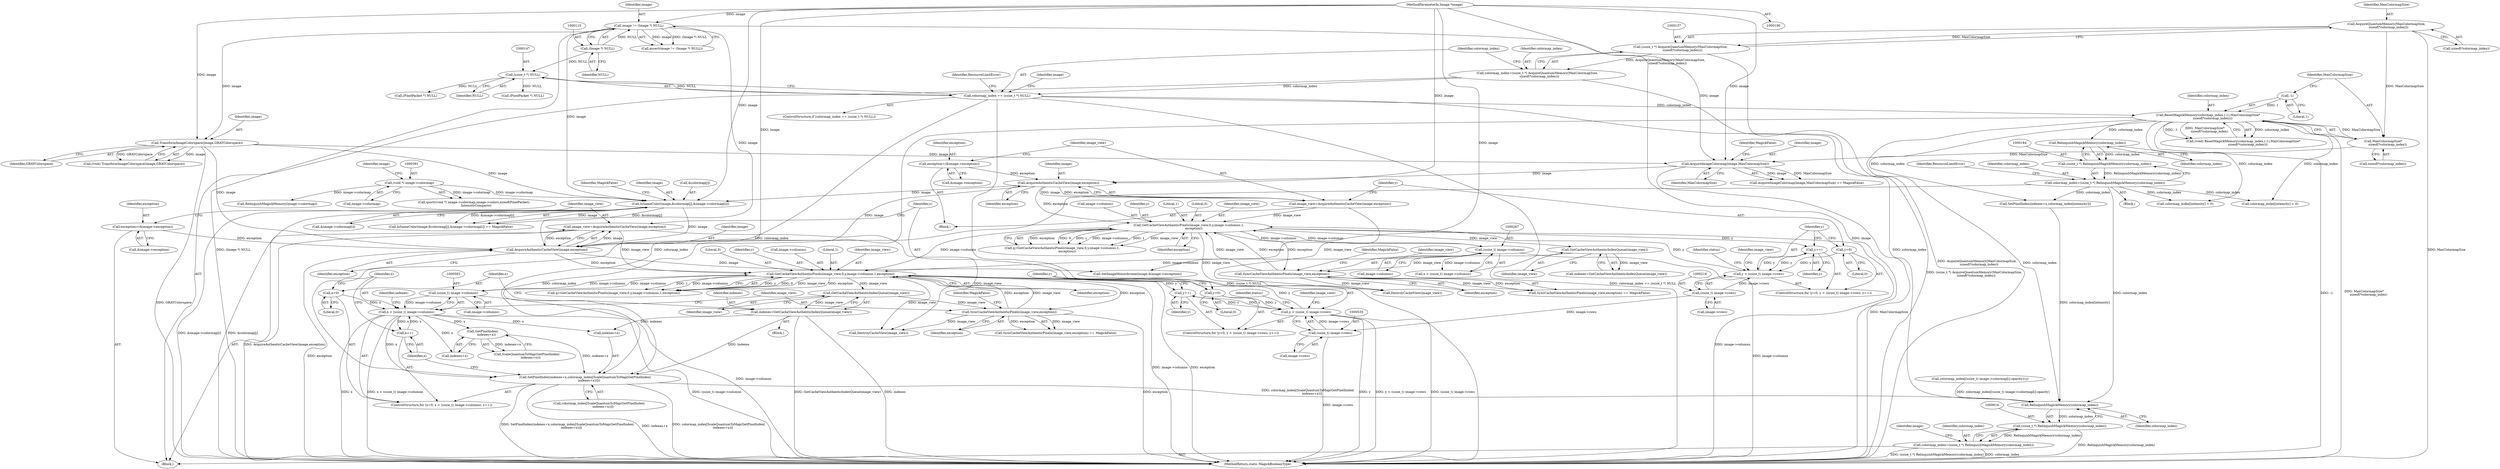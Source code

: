 digraph "0_ImageMagick_db1ffb6cf44bcfe5c4d5fcf9d9109ded5617387f_1@array" {
"1000589" [label="(Call,SetPixelIndex(indexes+x,colormap_index[ScaleQuantumToMap(GetPixelIndex(\n        indexes+x))]))"];
"1000596" [label="(Call,GetPixelIndex(\n        indexes+x))"];
"1000580" [label="(Call,x < (ssize_t) image->columns)"];
"1000587" [label="(Call,x++)"];
"1000577" [label="(Call,x=0)"];
"1000582" [label="(Call,(ssize_t) image->columns)"];
"1000552" [label="(Call,GetCacheViewAuthenticPixels(image_view,0,y,image->columns,1,exception))"];
"1000523" [label="(Call,image_view=AcquireAuthenticCacheView(image,exception))"];
"1000525" [label="(Call,AcquireAuthenticCacheView(image,exception))"];
"1000209" [label="(Call,AcquireAuthenticCacheView(image,exception))"];
"1000176" [label="(Call,AcquireImageColormap(image,MaxColormapSize))"];
"1000131" [label="(Call,TransformImageColorspace(image,GRAYColorspace))"];
"1000112" [label="(Call,image != (Image *) NULL)"];
"1000101" [label="(MethodParameterIn,Image *image)"];
"1000114" [label="(Call,(Image *) NULL)"];
"1000169" [label="(Call,MaxColormapSize*\n         sizeof(*colormap_index))"];
"1000138" [label="(Call,AcquireQuantumMemory(MaxColormapSize,\n    sizeof(*colormap_index)))"];
"1000201" [label="(Call,exception=(&image->exception))"];
"1000452" [label="(Call,IsSameColor(image,&colormap[j],&image->colormap[i]))"];
"1000390" [label="(Call,(void *) image->colormap)"];
"1000517" [label="(Call,exception=(&image->exception))"];
"1000602" [label="(Call,SyncCacheViewAuthenticPixels(image_view,exception))"];
"1000574" [label="(Call,GetCacheViewAuthenticIndexQueue(image_view))"];
"1000532" [label="(Call,y < (ssize_t) image->rows)"];
"1000539" [label="(Call,y++)"];
"1000529" [label="(Call,y=0)"];
"1000534" [label="(Call,(ssize_t) image->rows)"];
"1000218" [label="(Call,(ssize_t) image->rows)"];
"1000236" [label="(Call,GetCacheViewAuthenticPixels(image_view,0,y,image->columns,1,\n          exception))"];
"1000207" [label="(Call,image_view=AcquireAuthenticCacheView(image,exception))"];
"1000354" [label="(Call,SyncCacheViewAuthenticPixels(image_view,exception))"];
"1000258" [label="(Call,GetCacheViewAuthenticIndexQueue(image_view))"];
"1000216" [label="(Call,y < (ssize_t) image->rows)"];
"1000213" [label="(Call,y=0)"];
"1000223" [label="(Call,y++)"];
"1000266" [label="(Call,(ssize_t) image->columns)"];
"1000572" [label="(Call,indexes=GetCacheViewAuthenticIndexQueue(image_view))"];
"1000181" [label="(Call,colormap_index=(ssize_t *) RelinquishMagickMemory(colormap_index))"];
"1000183" [label="(Call,(ssize_t *) RelinquishMagickMemory(colormap_index))"];
"1000185" [label="(Call,RelinquishMagickMemory(colormap_index))"];
"1000165" [label="(Call,ResetMagickMemory(colormap_index,(-1),MaxColormapSize*\n         sizeof(*colormap_index)))"];
"1000144" [label="(Call,colormap_index == (ssize_t *) NULL)"];
"1000134" [label="(Call,colormap_index=(ssize_t *) AcquireQuantumMemory(MaxColormapSize,\n    sizeof(*colormap_index)))"];
"1000136" [label="(Call,(ssize_t *) AcquireQuantumMemory(MaxColormapSize,\n    sizeof(*colormap_index)))"];
"1000146" [label="(Call,(ssize_t *) NULL)"];
"1000167" [label="(Call,-1)"];
"1000617" [label="(Call,RelinquishMagickMemory(colormap_index))"];
"1000615" [label="(Call,(ssize_t *) RelinquishMagickMemory(colormap_index))"];
"1000613" [label="(Call,colormap_index=(ssize_t *) RelinquishMagickMemory(colormap_index))"];
"1000177" [label="(Identifier,image)"];
"1000243" [label="(Literal,1)"];
"1000596" [label="(Call,GetPixelIndex(\n        indexes+x))"];
"1000112" [label="(Call,image != (Image *) NULL)"];
"1000231" [label="(Identifier,status)"];
"1000541" [label="(Block,)"];
"1000603" [label="(Identifier,image_view)"];
"1000355" [label="(Identifier,image_view)"];
"1000114" [label="(Call,(Image *) NULL)"];
"1000170" [label="(Identifier,MaxColormapSize)"];
"1000452" [label="(Call,IsSameColor(image,&colormap[j],&image->colormap[i]))"];
"1000554" [label="(Literal,0)"];
"1000101" [label="(MethodParameterIn,Image *image)"];
"1000256" [label="(Call,indexes=GetCacheViewAuthenticIndexQueue(image_view))"];
"1000266" [label="(Call,(ssize_t) image->columns)"];
"1000163" [label="(Call,(void) ResetMagickMemory(colormap_index,(-1),MaxColormapSize*\n         sizeof(*colormap_index)))"];
"1000207" [label="(Call,image_view=AcquireAuthenticCacheView(image,exception))"];
"1000573" [label="(Identifier,indexes)"];
"1000547" [label="(Identifier,status)"];
"1000133" [label="(Identifier,GRAYColorspace)"];
"1000540" [label="(Identifier,y)"];
"1000524" [label="(Identifier,image_view)"];
"1000602" [label="(Call,SyncCacheViewAuthenticPixels(image_view,exception))"];
"1000210" [label="(Identifier,image)"];
"1000614" [label="(Identifier,colormap_index)"];
"1000171" [label="(Call,sizeof(*colormap_index))"];
"1000178" [label="(Identifier,MaxColormapSize)"];
"1000605" [label="(Identifier,MagickFalse)"];
"1000580" [label="(Call,x < (ssize_t) image->columns)"];
"1000518" [label="(Identifier,exception)"];
"1000129" [label="(Call,(void) TransformImageColorspace(image,GRAYColorspace))"];
"1000212" [label="(ControlStructure,for (y=0; y < (ssize_t) image->rows; y++))"];
"1000618" [label="(Identifier,colormap_index)"];
"1000188" [label="(Identifier,ResourceLimitError)"];
"1000161" [label="(Block,)"];
"1000134" [label="(Call,colormap_index=(ssize_t *) AcquireQuantumMemory(MaxColormapSize,\n    sizeof(*colormap_index)))"];
"1000132" [label="(Identifier,image)"];
"1000259" [label="(Identifier,image_view)"];
"1000234" [label="(Call,q=GetCacheViewAuthenticPixels(image_view,0,y,image->columns,1,\n          exception))"];
"1000604" [label="(Identifier,exception)"];
"1000356" [label="(Identifier,exception)"];
"1000613" [label="(Call,colormap_index=(ssize_t *) RelinquishMagickMemory(colormap_index))"];
"1000530" [label="(Identifier,y)"];
"1000550" [label="(Call,q=GetCacheViewAuthenticPixels(image_view,0,y,image->columns,1,exception))"];
"1000146" [label="(Call,(ssize_t *) NULL)"];
"1000343" [label="(Call,SetPixelIndex(indexes+x,colormap_index[intensity]))"];
"1000176" [label="(Call,AcquireImageColormap(image,MaxColormapSize))"];
"1000589" [label="(Call,SetPixelIndex(indexes+x,colormap_index[ScaleQuantumToMap(GetPixelIndex(\n        indexes+x))]))"];
"1000505" [label="(Call,RelinquishMagickMemory(image->colormap))"];
"1000536" [label="(Call,image->rows)"];
"1000116" [label="(Identifier,NULL)"];
"1000179" [label="(Identifier,MagickFalse)"];
"1000180" [label="(Block,)"];
"1000144" [label="(Call,colormap_index == (ssize_t *) NULL)"];
"1000626" [label="(Call,SetImageMonochrome(image,&image->exception))"];
"1000529" [label="(Call,y=0)"];
"1000560" [label="(Identifier,exception)"];
"1000451" [label="(Call,IsSameColor(image,&colormap[j],&image->colormap[i]) == MagickFalse)"];
"1000519" [label="(Call,&image->exception)"];
"1000203" [label="(Call,&image->exception)"];
"1000244" [label="(Identifier,exception)"];
"1000131" [label="(Call,TransformImageColorspace(image,GRAYColorspace))"];
"1000555" [label="(Identifier,y)"];
"1000264" [label="(Call,x < (ssize_t) image->columns)"];
"1000621" [label="(Identifier,image)"];
"1000138" [label="(Call,AcquireQuantumMemory(MaxColormapSize,\n    sizeof(*colormap_index)))"];
"1000617" [label="(Call,RelinquishMagickMemory(colormap_index))"];
"1000202" [label="(Identifier,exception)"];
"1000533" [label="(Identifier,y)"];
"1000143" [label="(ControlStructure,if (colormap_index == (ssize_t *) NULL))"];
"1000102" [label="(Block,)"];
"1000216" [label="(Call,y < (ssize_t) image->rows)"];
"1000590" [label="(Call,indexes+x)"];
"1000576" [label="(ControlStructure,for (x=0; x < (ssize_t) image->columns; x++))"];
"1000526" [label="(Identifier,image)"];
"1000238" [label="(Literal,0)"];
"1000175" [label="(Call,AcquireImageColormap(image,MaxColormapSize) == MagickFalse)"];
"1000611" [label="(Call,DestroyCacheView(image_view))"];
"1000582" [label="(Call,(ssize_t) image->columns)"];
"1000268" [label="(Call,image->columns)"];
"1000532" [label="(Call,y < (ssize_t) image->rows)"];
"1000140" [label="(Call,sizeof(*colormap_index))"];
"1000389" [label="(Call,qsort((void *) image->colormap,image->colors,sizeof(PixelPacket),\n    IntensityCompare))"];
"1000392" [label="(Call,image->colormap)"];
"1000288" [label="(Call,colormap_index[intensity] < 0)"];
"1000139" [label="(Identifier,MaxColormapSize)"];
"1000601" [label="(Call,SyncCacheViewAuthenticPixels(image_view,exception) == MagickFalse)"];
"1000183" [label="(Call,(ssize_t *) RelinquishMagickMemory(colormap_index))"];
"1000575" [label="(Identifier,image_view)"];
"1000587" [label="(Call,x++)"];
"1000148" [label="(Identifier,NULL)"];
"1000615" [label="(Call,(ssize_t *) RelinquishMagickMemory(colormap_index))"];
"1000363" [label="(Call,DestroyCacheView(image_view))"];
"1000458" [label="(Call,&image->colormap[i])"];
"1000588" [label="(Identifier,x)"];
"1000213" [label="(Call,y=0)"];
"1000158" [label="(Identifier,image)"];
"1000208" [label="(Identifier,image_view)"];
"1000186" [label="(Identifier,colormap_index)"];
"1000362" [label="(Identifier,image_view)"];
"1000581" [label="(Identifier,x)"];
"1000595" [label="(Call,ScaleQuantumToMap(GetPixelIndex(\n        indexes+x)))"];
"1000215" [label="(Literal,0)"];
"1000640" [label="(MethodReturn,static MagickBooleanType)"];
"1000453" [label="(Identifier,image)"];
"1000523" [label="(Call,image_view=AcquireAuthenticCacheView(image,exception))"];
"1000454" [label="(Call,&colormap[j])"];
"1000167" [label="(Call,-1)"];
"1000217" [label="(Identifier,y)"];
"1000539" [label="(Call,y++)"];
"1000185" [label="(Call,RelinquishMagickMemory(colormap_index))"];
"1000556" [label="(Call,image->columns)"];
"1000220" [label="(Call,image->rows)"];
"1000135" [label="(Identifier,colormap_index)"];
"1000201" [label="(Call,exception=(&image->exception))"];
"1000390" [label="(Call,(void *) image->colormap)"];
"1000168" [label="(Literal,1)"];
"1000182" [label="(Identifier,colormap_index)"];
"1000572" [label="(Call,indexes=GetCacheViewAuthenticIndexQueue(image_view))"];
"1000258" [label="(Call,GetCacheViewAuthenticIndexQueue(image_view))"];
"1000165" [label="(Call,ResetMagickMemory(colormap_index,(-1),MaxColormapSize*\n         sizeof(*colormap_index)))"];
"1000531" [label="(Literal,0)"];
"1000281" [label="(Call,colormap_index[intensity] < 0)"];
"1000591" [label="(Identifier,indexes)"];
"1000357" [label="(Identifier,MagickFalse)"];
"1000597" [label="(Call,indexes+x)"];
"1000223" [label="(Call,y++)"];
"1000593" [label="(Call,colormap_index[ScaleQuantumToMap(GetPixelIndex(\n        indexes+x))])"];
"1000169" [label="(Call,MaxColormapSize*\n         sizeof(*colormap_index))"];
"1000525" [label="(Call,AcquireAuthenticCacheView(image,exception))"];
"1000559" [label="(Literal,1)"];
"1000113" [label="(Identifier,image)"];
"1000237" [label="(Identifier,image_view)"];
"1000145" [label="(Identifier,colormap_index)"];
"1000415" [label="(Call,(PixelPacket *) NULL)"];
"1000218" [label="(Call,(ssize_t) image->rows)"];
"1000214" [label="(Identifier,y)"];
"1000166" [label="(Identifier,colormap_index)"];
"1000111" [label="(Call,assert(image != (Image *) NULL))"];
"1000553" [label="(Identifier,image_view)"];
"1000248" [label="(Call,(PixelPacket *) NULL)"];
"1000464" [label="(Identifier,MagickFalse)"];
"1000527" [label="(Identifier,exception)"];
"1000517" [label="(Call,exception=(&image->exception))"];
"1000579" [label="(Literal,0)"];
"1000224" [label="(Identifier,y)"];
"1000354" [label="(Call,SyncCacheViewAuthenticPixels(image_view,exception))"];
"1000209" [label="(Call,AcquireAuthenticCacheView(image,exception))"];
"1000181" [label="(Call,colormap_index=(ssize_t *) RelinquishMagickMemory(colormap_index))"];
"1000610" [label="(Identifier,image_view)"];
"1000150" [label="(Identifier,ResourceLimitError)"];
"1000136" [label="(Call,(ssize_t *) AcquireQuantumMemory(MaxColormapSize,\n    sizeof(*colormap_index)))"];
"1000584" [label="(Call,image->columns)"];
"1000236" [label="(Call,GetCacheViewAuthenticPixels(image_view,0,y,image->columns,1,\n          exception))"];
"1000477" [label="(Call,colormap_index[(ssize_t) image->colormap[i].opacity]=j)"];
"1000240" [label="(Call,image->columns)"];
"1000396" [label="(Identifier,image)"];
"1000574" [label="(Call,GetCacheViewAuthenticIndexQueue(image_view))"];
"1000552" [label="(Call,GetCacheViewAuthenticPixels(image_view,0,y,image->columns,1,exception))"];
"1000578" [label="(Identifier,x)"];
"1000353" [label="(Call,SyncCacheViewAuthenticPixels(image_view,exception) == MagickFalse)"];
"1000528" [label="(ControlStructure,for (y=0; y < (ssize_t) image->rows; y++))"];
"1000534" [label="(Call,(ssize_t) image->rows)"];
"1000577" [label="(Call,x=0)"];
"1000211" [label="(Identifier,exception)"];
"1000239" [label="(Identifier,y)"];
"1000589" -> "1000576"  [label="AST: "];
"1000589" -> "1000593"  [label="CFG: "];
"1000590" -> "1000589"  [label="AST: "];
"1000593" -> "1000589"  [label="AST: "];
"1000588" -> "1000589"  [label="CFG: "];
"1000589" -> "1000640"  [label="DDG: SetPixelIndex(indexes+x,colormap_index[ScaleQuantumToMap(GetPixelIndex(\n        indexes+x))])"];
"1000589" -> "1000640"  [label="DDG: indexes+x"];
"1000589" -> "1000640"  [label="DDG: colormap_index[ScaleQuantumToMap(GetPixelIndex(\n        indexes+x))]"];
"1000596" -> "1000589"  [label="DDG: indexes+x"];
"1000572" -> "1000589"  [label="DDG: indexes"];
"1000580" -> "1000589"  [label="DDG: x"];
"1000181" -> "1000589"  [label="DDG: colormap_index"];
"1000165" -> "1000589"  [label="DDG: colormap_index"];
"1000144" -> "1000589"  [label="DDG: colormap_index"];
"1000589" -> "1000617"  [label="DDG: colormap_index[ScaleQuantumToMap(GetPixelIndex(\n        indexes+x))]"];
"1000596" -> "1000595"  [label="AST: "];
"1000596" -> "1000597"  [label="CFG: "];
"1000597" -> "1000596"  [label="AST: "];
"1000595" -> "1000596"  [label="CFG: "];
"1000596" -> "1000595"  [label="DDG: indexes+x"];
"1000580" -> "1000596"  [label="DDG: x"];
"1000580" -> "1000576"  [label="AST: "];
"1000580" -> "1000582"  [label="CFG: "];
"1000581" -> "1000580"  [label="AST: "];
"1000582" -> "1000580"  [label="AST: "];
"1000591" -> "1000580"  [label="CFG: "];
"1000603" -> "1000580"  [label="CFG: "];
"1000580" -> "1000640"  [label="DDG: x < (ssize_t) image->columns"];
"1000580" -> "1000640"  [label="DDG: (ssize_t) image->columns"];
"1000580" -> "1000640"  [label="DDG: x"];
"1000587" -> "1000580"  [label="DDG: x"];
"1000577" -> "1000580"  [label="DDG: x"];
"1000582" -> "1000580"  [label="DDG: image->columns"];
"1000580" -> "1000587"  [label="DDG: x"];
"1000580" -> "1000590"  [label="DDG: x"];
"1000580" -> "1000597"  [label="DDG: x"];
"1000587" -> "1000576"  [label="AST: "];
"1000587" -> "1000588"  [label="CFG: "];
"1000588" -> "1000587"  [label="AST: "];
"1000581" -> "1000587"  [label="CFG: "];
"1000577" -> "1000576"  [label="AST: "];
"1000577" -> "1000579"  [label="CFG: "];
"1000578" -> "1000577"  [label="AST: "];
"1000579" -> "1000577"  [label="AST: "];
"1000581" -> "1000577"  [label="CFG: "];
"1000582" -> "1000584"  [label="CFG: "];
"1000583" -> "1000582"  [label="AST: "];
"1000584" -> "1000582"  [label="AST: "];
"1000582" -> "1000640"  [label="DDG: image->columns"];
"1000582" -> "1000552"  [label="DDG: image->columns"];
"1000552" -> "1000582"  [label="DDG: image->columns"];
"1000552" -> "1000550"  [label="AST: "];
"1000552" -> "1000560"  [label="CFG: "];
"1000553" -> "1000552"  [label="AST: "];
"1000554" -> "1000552"  [label="AST: "];
"1000555" -> "1000552"  [label="AST: "];
"1000556" -> "1000552"  [label="AST: "];
"1000559" -> "1000552"  [label="AST: "];
"1000560" -> "1000552"  [label="AST: "];
"1000550" -> "1000552"  [label="CFG: "];
"1000552" -> "1000640"  [label="DDG: exception"];
"1000552" -> "1000640"  [label="DDG: image->columns"];
"1000552" -> "1000539"  [label="DDG: y"];
"1000552" -> "1000550"  [label="DDG: y"];
"1000552" -> "1000550"  [label="DDG: 0"];
"1000552" -> "1000550"  [label="DDG: image_view"];
"1000552" -> "1000550"  [label="DDG: exception"];
"1000552" -> "1000550"  [label="DDG: 1"];
"1000552" -> "1000550"  [label="DDG: image->columns"];
"1000523" -> "1000552"  [label="DDG: image_view"];
"1000602" -> "1000552"  [label="DDG: image_view"];
"1000602" -> "1000552"  [label="DDG: exception"];
"1000532" -> "1000552"  [label="DDG: y"];
"1000236" -> "1000552"  [label="DDG: image->columns"];
"1000266" -> "1000552"  [label="DDG: image->columns"];
"1000525" -> "1000552"  [label="DDG: exception"];
"1000552" -> "1000574"  [label="DDG: image_view"];
"1000552" -> "1000602"  [label="DDG: exception"];
"1000552" -> "1000611"  [label="DDG: image_view"];
"1000523" -> "1000102"  [label="AST: "];
"1000523" -> "1000525"  [label="CFG: "];
"1000524" -> "1000523"  [label="AST: "];
"1000525" -> "1000523"  [label="AST: "];
"1000530" -> "1000523"  [label="CFG: "];
"1000523" -> "1000640"  [label="DDG: AcquireAuthenticCacheView(image,exception)"];
"1000525" -> "1000523"  [label="DDG: image"];
"1000525" -> "1000523"  [label="DDG: exception"];
"1000523" -> "1000611"  [label="DDG: image_view"];
"1000525" -> "1000527"  [label="CFG: "];
"1000526" -> "1000525"  [label="AST: "];
"1000527" -> "1000525"  [label="AST: "];
"1000525" -> "1000640"  [label="DDG: exception"];
"1000209" -> "1000525"  [label="DDG: image"];
"1000131" -> "1000525"  [label="DDG: image"];
"1000452" -> "1000525"  [label="DDG: image"];
"1000112" -> "1000525"  [label="DDG: image"];
"1000101" -> "1000525"  [label="DDG: image"];
"1000517" -> "1000525"  [label="DDG: exception"];
"1000525" -> "1000626"  [label="DDG: image"];
"1000209" -> "1000207"  [label="AST: "];
"1000209" -> "1000211"  [label="CFG: "];
"1000210" -> "1000209"  [label="AST: "];
"1000211" -> "1000209"  [label="AST: "];
"1000207" -> "1000209"  [label="CFG: "];
"1000209" -> "1000207"  [label="DDG: image"];
"1000209" -> "1000207"  [label="DDG: exception"];
"1000176" -> "1000209"  [label="DDG: image"];
"1000101" -> "1000209"  [label="DDG: image"];
"1000201" -> "1000209"  [label="DDG: exception"];
"1000209" -> "1000236"  [label="DDG: exception"];
"1000209" -> "1000452"  [label="DDG: image"];
"1000176" -> "1000175"  [label="AST: "];
"1000176" -> "1000178"  [label="CFG: "];
"1000177" -> "1000176"  [label="AST: "];
"1000178" -> "1000176"  [label="AST: "];
"1000179" -> "1000176"  [label="CFG: "];
"1000176" -> "1000640"  [label="DDG: MaxColormapSize"];
"1000176" -> "1000175"  [label="DDG: image"];
"1000176" -> "1000175"  [label="DDG: MaxColormapSize"];
"1000131" -> "1000176"  [label="DDG: image"];
"1000112" -> "1000176"  [label="DDG: image"];
"1000101" -> "1000176"  [label="DDG: image"];
"1000169" -> "1000176"  [label="DDG: MaxColormapSize"];
"1000131" -> "1000129"  [label="AST: "];
"1000131" -> "1000133"  [label="CFG: "];
"1000132" -> "1000131"  [label="AST: "];
"1000133" -> "1000131"  [label="AST: "];
"1000129" -> "1000131"  [label="CFG: "];
"1000131" -> "1000640"  [label="DDG: GRAYColorspace"];
"1000131" -> "1000129"  [label="DDG: image"];
"1000131" -> "1000129"  [label="DDG: GRAYColorspace"];
"1000112" -> "1000131"  [label="DDG: image"];
"1000101" -> "1000131"  [label="DDG: image"];
"1000131" -> "1000452"  [label="DDG: image"];
"1000112" -> "1000111"  [label="AST: "];
"1000112" -> "1000114"  [label="CFG: "];
"1000113" -> "1000112"  [label="AST: "];
"1000114" -> "1000112"  [label="AST: "];
"1000111" -> "1000112"  [label="CFG: "];
"1000112" -> "1000640"  [label="DDG: (Image *) NULL"];
"1000112" -> "1000111"  [label="DDG: image"];
"1000112" -> "1000111"  [label="DDG: (Image *) NULL"];
"1000101" -> "1000112"  [label="DDG: image"];
"1000114" -> "1000112"  [label="DDG: NULL"];
"1000112" -> "1000452"  [label="DDG: image"];
"1000101" -> "1000100"  [label="AST: "];
"1000101" -> "1000640"  [label="DDG: image"];
"1000101" -> "1000452"  [label="DDG: image"];
"1000101" -> "1000626"  [label="DDG: image"];
"1000114" -> "1000116"  [label="CFG: "];
"1000115" -> "1000114"  [label="AST: "];
"1000116" -> "1000114"  [label="AST: "];
"1000114" -> "1000146"  [label="DDG: NULL"];
"1000169" -> "1000165"  [label="AST: "];
"1000169" -> "1000171"  [label="CFG: "];
"1000170" -> "1000169"  [label="AST: "];
"1000171" -> "1000169"  [label="AST: "];
"1000165" -> "1000169"  [label="CFG: "];
"1000169" -> "1000165"  [label="DDG: MaxColormapSize"];
"1000138" -> "1000169"  [label="DDG: MaxColormapSize"];
"1000138" -> "1000136"  [label="AST: "];
"1000138" -> "1000140"  [label="CFG: "];
"1000139" -> "1000138"  [label="AST: "];
"1000140" -> "1000138"  [label="AST: "];
"1000136" -> "1000138"  [label="CFG: "];
"1000138" -> "1000640"  [label="DDG: MaxColormapSize"];
"1000138" -> "1000136"  [label="DDG: MaxColormapSize"];
"1000201" -> "1000161"  [label="AST: "];
"1000201" -> "1000203"  [label="CFG: "];
"1000202" -> "1000201"  [label="AST: "];
"1000203" -> "1000201"  [label="AST: "];
"1000208" -> "1000201"  [label="CFG: "];
"1000452" -> "1000451"  [label="AST: "];
"1000452" -> "1000458"  [label="CFG: "];
"1000453" -> "1000452"  [label="AST: "];
"1000454" -> "1000452"  [label="AST: "];
"1000458" -> "1000452"  [label="AST: "];
"1000464" -> "1000452"  [label="CFG: "];
"1000452" -> "1000640"  [label="DDG: &image->colormap[i]"];
"1000452" -> "1000640"  [label="DDG: &colormap[j]"];
"1000452" -> "1000451"  [label="DDG: image"];
"1000452" -> "1000451"  [label="DDG: &colormap[j]"];
"1000452" -> "1000451"  [label="DDG: &image->colormap[i]"];
"1000390" -> "1000452"  [label="DDG: image->colormap"];
"1000390" -> "1000389"  [label="AST: "];
"1000390" -> "1000392"  [label="CFG: "];
"1000391" -> "1000390"  [label="AST: "];
"1000392" -> "1000390"  [label="AST: "];
"1000396" -> "1000390"  [label="CFG: "];
"1000390" -> "1000389"  [label="DDG: image->colormap"];
"1000390" -> "1000505"  [label="DDG: image->colormap"];
"1000517" -> "1000102"  [label="AST: "];
"1000517" -> "1000519"  [label="CFG: "];
"1000518" -> "1000517"  [label="AST: "];
"1000519" -> "1000517"  [label="AST: "];
"1000524" -> "1000517"  [label="CFG: "];
"1000602" -> "1000601"  [label="AST: "];
"1000602" -> "1000604"  [label="CFG: "];
"1000603" -> "1000602"  [label="AST: "];
"1000604" -> "1000602"  [label="AST: "];
"1000605" -> "1000602"  [label="CFG: "];
"1000602" -> "1000640"  [label="DDG: exception"];
"1000602" -> "1000601"  [label="DDG: image_view"];
"1000602" -> "1000601"  [label="DDG: exception"];
"1000574" -> "1000602"  [label="DDG: image_view"];
"1000602" -> "1000611"  [label="DDG: image_view"];
"1000574" -> "1000572"  [label="AST: "];
"1000574" -> "1000575"  [label="CFG: "];
"1000575" -> "1000574"  [label="AST: "];
"1000572" -> "1000574"  [label="CFG: "];
"1000574" -> "1000572"  [label="DDG: image_view"];
"1000532" -> "1000528"  [label="AST: "];
"1000532" -> "1000534"  [label="CFG: "];
"1000533" -> "1000532"  [label="AST: "];
"1000534" -> "1000532"  [label="AST: "];
"1000547" -> "1000532"  [label="CFG: "];
"1000610" -> "1000532"  [label="CFG: "];
"1000532" -> "1000640"  [label="DDG: (ssize_t) image->rows"];
"1000532" -> "1000640"  [label="DDG: y"];
"1000532" -> "1000640"  [label="DDG: y < (ssize_t) image->rows"];
"1000539" -> "1000532"  [label="DDG: y"];
"1000529" -> "1000532"  [label="DDG: y"];
"1000534" -> "1000532"  [label="DDG: image->rows"];
"1000532" -> "1000539"  [label="DDG: y"];
"1000539" -> "1000528"  [label="AST: "];
"1000539" -> "1000540"  [label="CFG: "];
"1000540" -> "1000539"  [label="AST: "];
"1000533" -> "1000539"  [label="CFG: "];
"1000529" -> "1000528"  [label="AST: "];
"1000529" -> "1000531"  [label="CFG: "];
"1000530" -> "1000529"  [label="AST: "];
"1000531" -> "1000529"  [label="AST: "];
"1000533" -> "1000529"  [label="CFG: "];
"1000534" -> "1000536"  [label="CFG: "];
"1000535" -> "1000534"  [label="AST: "];
"1000536" -> "1000534"  [label="AST: "];
"1000534" -> "1000640"  [label="DDG: image->rows"];
"1000218" -> "1000534"  [label="DDG: image->rows"];
"1000218" -> "1000216"  [label="AST: "];
"1000218" -> "1000220"  [label="CFG: "];
"1000219" -> "1000218"  [label="AST: "];
"1000220" -> "1000218"  [label="AST: "];
"1000216" -> "1000218"  [label="CFG: "];
"1000218" -> "1000216"  [label="DDG: image->rows"];
"1000236" -> "1000234"  [label="AST: "];
"1000236" -> "1000244"  [label="CFG: "];
"1000237" -> "1000236"  [label="AST: "];
"1000238" -> "1000236"  [label="AST: "];
"1000239" -> "1000236"  [label="AST: "];
"1000240" -> "1000236"  [label="AST: "];
"1000243" -> "1000236"  [label="AST: "];
"1000244" -> "1000236"  [label="AST: "];
"1000234" -> "1000236"  [label="CFG: "];
"1000236" -> "1000640"  [label="DDG: image->columns"];
"1000236" -> "1000223"  [label="DDG: y"];
"1000236" -> "1000234"  [label="DDG: exception"];
"1000236" -> "1000234"  [label="DDG: 0"];
"1000236" -> "1000234"  [label="DDG: y"];
"1000236" -> "1000234"  [label="DDG: image->columns"];
"1000236" -> "1000234"  [label="DDG: 1"];
"1000236" -> "1000234"  [label="DDG: image_view"];
"1000207" -> "1000236"  [label="DDG: image_view"];
"1000354" -> "1000236"  [label="DDG: image_view"];
"1000354" -> "1000236"  [label="DDG: exception"];
"1000216" -> "1000236"  [label="DDG: y"];
"1000266" -> "1000236"  [label="DDG: image->columns"];
"1000236" -> "1000258"  [label="DDG: image_view"];
"1000236" -> "1000266"  [label="DDG: image->columns"];
"1000236" -> "1000354"  [label="DDG: exception"];
"1000236" -> "1000363"  [label="DDG: image_view"];
"1000207" -> "1000161"  [label="AST: "];
"1000208" -> "1000207"  [label="AST: "];
"1000214" -> "1000207"  [label="CFG: "];
"1000207" -> "1000363"  [label="DDG: image_view"];
"1000354" -> "1000353"  [label="AST: "];
"1000354" -> "1000356"  [label="CFG: "];
"1000355" -> "1000354"  [label="AST: "];
"1000356" -> "1000354"  [label="AST: "];
"1000357" -> "1000354"  [label="CFG: "];
"1000354" -> "1000353"  [label="DDG: image_view"];
"1000354" -> "1000353"  [label="DDG: exception"];
"1000258" -> "1000354"  [label="DDG: image_view"];
"1000354" -> "1000363"  [label="DDG: image_view"];
"1000258" -> "1000256"  [label="AST: "];
"1000258" -> "1000259"  [label="CFG: "];
"1000259" -> "1000258"  [label="AST: "];
"1000256" -> "1000258"  [label="CFG: "];
"1000258" -> "1000256"  [label="DDG: image_view"];
"1000216" -> "1000212"  [label="AST: "];
"1000217" -> "1000216"  [label="AST: "];
"1000231" -> "1000216"  [label="CFG: "];
"1000362" -> "1000216"  [label="CFG: "];
"1000213" -> "1000216"  [label="DDG: y"];
"1000223" -> "1000216"  [label="DDG: y"];
"1000216" -> "1000223"  [label="DDG: y"];
"1000213" -> "1000212"  [label="AST: "];
"1000213" -> "1000215"  [label="CFG: "];
"1000214" -> "1000213"  [label="AST: "];
"1000215" -> "1000213"  [label="AST: "];
"1000217" -> "1000213"  [label="CFG: "];
"1000223" -> "1000212"  [label="AST: "];
"1000223" -> "1000224"  [label="CFG: "];
"1000224" -> "1000223"  [label="AST: "];
"1000217" -> "1000223"  [label="CFG: "];
"1000266" -> "1000264"  [label="AST: "];
"1000266" -> "1000268"  [label="CFG: "];
"1000267" -> "1000266"  [label="AST: "];
"1000268" -> "1000266"  [label="AST: "];
"1000264" -> "1000266"  [label="CFG: "];
"1000266" -> "1000640"  [label="DDG: image->columns"];
"1000266" -> "1000264"  [label="DDG: image->columns"];
"1000572" -> "1000541"  [label="AST: "];
"1000573" -> "1000572"  [label="AST: "];
"1000578" -> "1000572"  [label="CFG: "];
"1000572" -> "1000640"  [label="DDG: GetCacheViewAuthenticIndexQueue(image_view)"];
"1000572" -> "1000640"  [label="DDG: indexes"];
"1000572" -> "1000590"  [label="DDG: indexes"];
"1000181" -> "1000180"  [label="AST: "];
"1000181" -> "1000183"  [label="CFG: "];
"1000182" -> "1000181"  [label="AST: "];
"1000183" -> "1000181"  [label="AST: "];
"1000188" -> "1000181"  [label="CFG: "];
"1000183" -> "1000181"  [label="DDG: RelinquishMagickMemory(colormap_index)"];
"1000181" -> "1000281"  [label="DDG: colormap_index"];
"1000181" -> "1000288"  [label="DDG: colormap_index"];
"1000181" -> "1000343"  [label="DDG: colormap_index"];
"1000181" -> "1000617"  [label="DDG: colormap_index"];
"1000183" -> "1000185"  [label="CFG: "];
"1000184" -> "1000183"  [label="AST: "];
"1000185" -> "1000183"  [label="AST: "];
"1000185" -> "1000183"  [label="DDG: colormap_index"];
"1000185" -> "1000186"  [label="CFG: "];
"1000186" -> "1000185"  [label="AST: "];
"1000165" -> "1000185"  [label="DDG: colormap_index"];
"1000165" -> "1000163"  [label="AST: "];
"1000166" -> "1000165"  [label="AST: "];
"1000167" -> "1000165"  [label="AST: "];
"1000163" -> "1000165"  [label="CFG: "];
"1000165" -> "1000640"  [label="DDG: MaxColormapSize*\n         sizeof(*colormap_index)"];
"1000165" -> "1000640"  [label="DDG: -1"];
"1000165" -> "1000163"  [label="DDG: colormap_index"];
"1000165" -> "1000163"  [label="DDG: -1"];
"1000165" -> "1000163"  [label="DDG: MaxColormapSize*\n         sizeof(*colormap_index)"];
"1000144" -> "1000165"  [label="DDG: colormap_index"];
"1000167" -> "1000165"  [label="DDG: 1"];
"1000165" -> "1000281"  [label="DDG: colormap_index"];
"1000165" -> "1000288"  [label="DDG: colormap_index"];
"1000165" -> "1000343"  [label="DDG: colormap_index"];
"1000165" -> "1000617"  [label="DDG: colormap_index"];
"1000144" -> "1000143"  [label="AST: "];
"1000144" -> "1000146"  [label="CFG: "];
"1000145" -> "1000144"  [label="AST: "];
"1000146" -> "1000144"  [label="AST: "];
"1000150" -> "1000144"  [label="CFG: "];
"1000158" -> "1000144"  [label="CFG: "];
"1000144" -> "1000640"  [label="DDG: colormap_index == (ssize_t *) NULL"];
"1000144" -> "1000640"  [label="DDG: (ssize_t *) NULL"];
"1000134" -> "1000144"  [label="DDG: colormap_index"];
"1000146" -> "1000144"  [label="DDG: NULL"];
"1000144" -> "1000617"  [label="DDG: colormap_index"];
"1000134" -> "1000102"  [label="AST: "];
"1000134" -> "1000136"  [label="CFG: "];
"1000135" -> "1000134"  [label="AST: "];
"1000136" -> "1000134"  [label="AST: "];
"1000145" -> "1000134"  [label="CFG: "];
"1000134" -> "1000640"  [label="DDG: (ssize_t *) AcquireQuantumMemory(MaxColormapSize,\n    sizeof(*colormap_index))"];
"1000136" -> "1000134"  [label="DDG: AcquireQuantumMemory(MaxColormapSize,\n    sizeof(*colormap_index))"];
"1000137" -> "1000136"  [label="AST: "];
"1000136" -> "1000640"  [label="DDG: AcquireQuantumMemory(MaxColormapSize,\n    sizeof(*colormap_index))"];
"1000146" -> "1000148"  [label="CFG: "];
"1000147" -> "1000146"  [label="AST: "];
"1000148" -> "1000146"  [label="AST: "];
"1000146" -> "1000248"  [label="DDG: NULL"];
"1000146" -> "1000415"  [label="DDG: NULL"];
"1000167" -> "1000168"  [label="CFG: "];
"1000168" -> "1000167"  [label="AST: "];
"1000170" -> "1000167"  [label="CFG: "];
"1000617" -> "1000615"  [label="AST: "];
"1000617" -> "1000618"  [label="CFG: "];
"1000618" -> "1000617"  [label="AST: "];
"1000615" -> "1000617"  [label="CFG: "];
"1000617" -> "1000615"  [label="DDG: colormap_index"];
"1000343" -> "1000617"  [label="DDG: colormap_index[intensity]"];
"1000477" -> "1000617"  [label="DDG: colormap_index[(ssize_t) image->colormap[i].opacity]"];
"1000615" -> "1000613"  [label="AST: "];
"1000616" -> "1000615"  [label="AST: "];
"1000613" -> "1000615"  [label="CFG: "];
"1000615" -> "1000640"  [label="DDG: RelinquishMagickMemory(colormap_index)"];
"1000615" -> "1000613"  [label="DDG: RelinquishMagickMemory(colormap_index)"];
"1000613" -> "1000102"  [label="AST: "];
"1000614" -> "1000613"  [label="AST: "];
"1000621" -> "1000613"  [label="CFG: "];
"1000613" -> "1000640"  [label="DDG: colormap_index"];
"1000613" -> "1000640"  [label="DDG: (ssize_t *) RelinquishMagickMemory(colormap_index)"];
}
